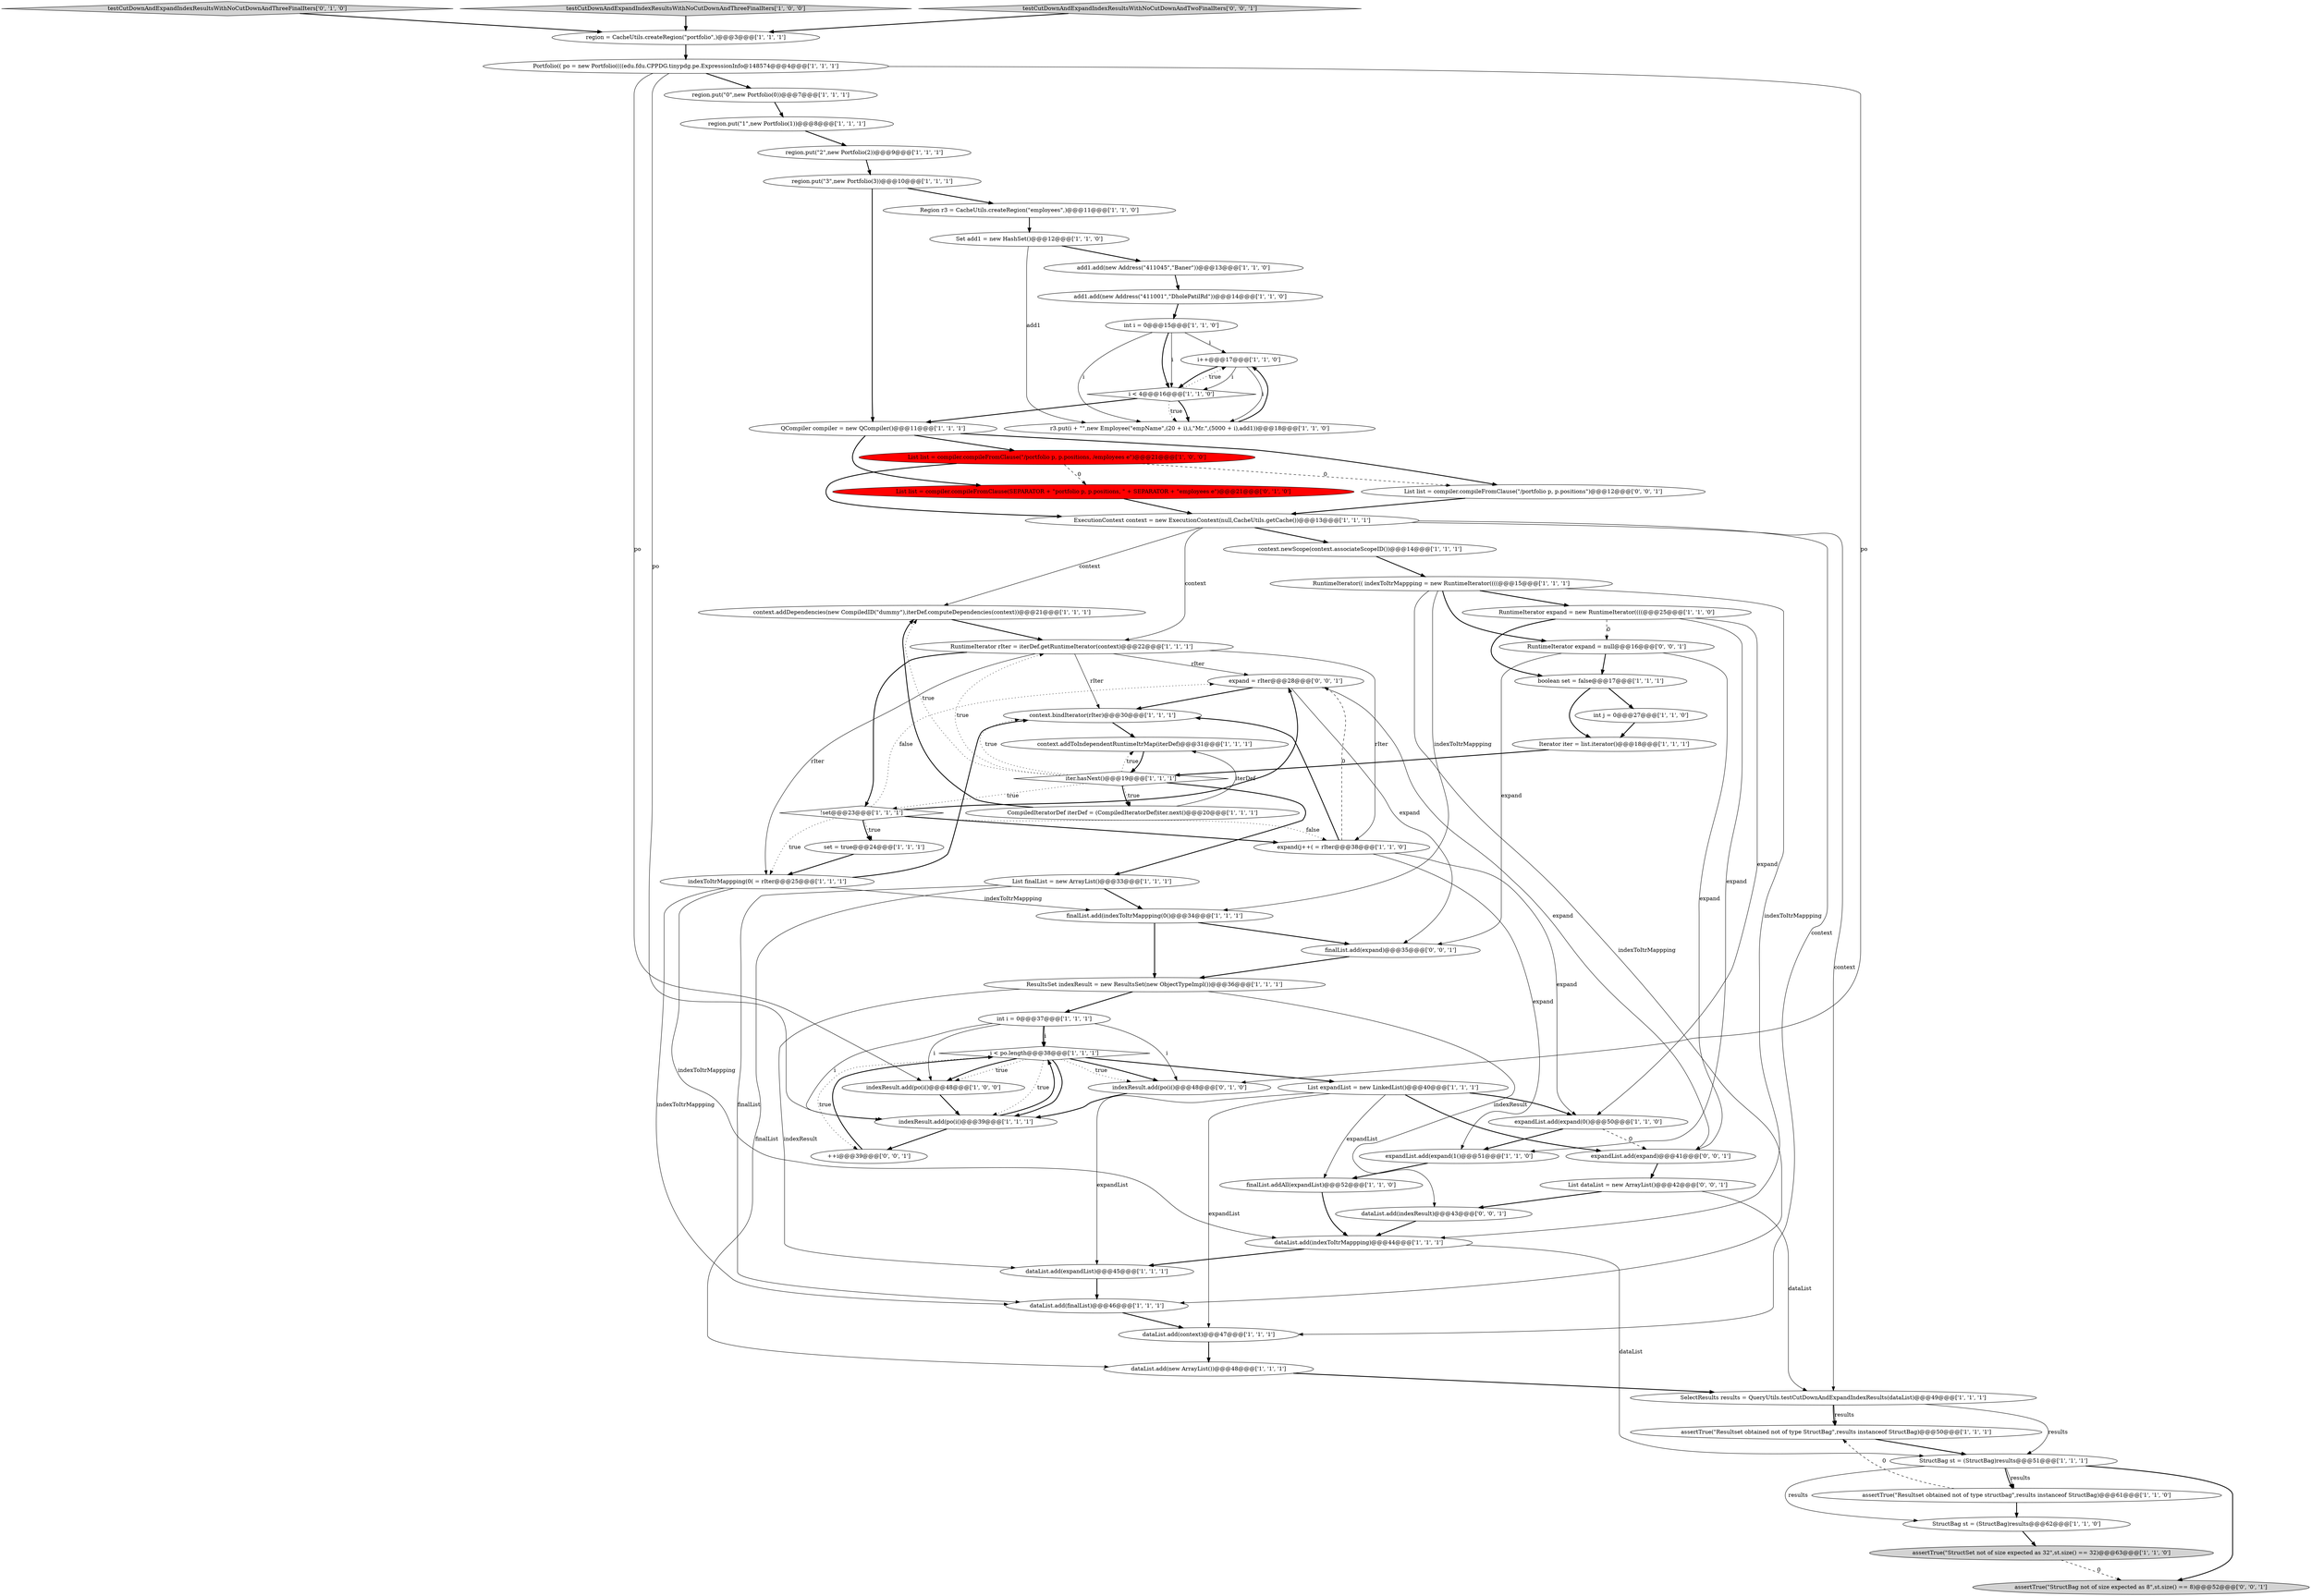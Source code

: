 digraph {
35 [style = filled, label = "i++@@@17@@@['1', '1', '0']", fillcolor = white, shape = ellipse image = "AAA0AAABBB1BBB"];
25 [style = filled, label = "RuntimeIterator(( indexToItrMappping = new RuntimeIterator((((@@@15@@@['1', '1', '1']", fillcolor = white, shape = ellipse image = "AAA0AAABBB1BBB"];
0 [style = filled, label = "assertTrue(\"Resultset obtained not of type structbag\",results instanceof StructBag)@@@61@@@['1', '1', '0']", fillcolor = white, shape = ellipse image = "AAA0AAABBB1BBB"];
51 [style = filled, label = "StructBag st = (StructBag)results@@@62@@@['1', '1', '0']", fillcolor = white, shape = ellipse image = "AAA0AAABBB1BBB"];
13 [style = filled, label = "region.put(\"0\",new Portfolio(0))@@@7@@@['1', '1', '1']", fillcolor = white, shape = ellipse image = "AAA0AAABBB1BBB"];
19 [style = filled, label = "r3.put(i + \"\",new Employee(\"empName\",(20 + i),i,\"Mr.\",(5000 + i),add1))@@@18@@@['1', '1', '0']", fillcolor = white, shape = ellipse image = "AAA0AAABBB1BBB"];
29 [style = filled, label = "context.addDependencies(new CompiledID(\"dummy\"),iterDef.computeDependencies(context))@@@21@@@['1', '1', '1']", fillcolor = white, shape = ellipse image = "AAA0AAABBB1BBB"];
46 [style = filled, label = "i < 4@@@16@@@['1', '1', '0']", fillcolor = white, shape = diamond image = "AAA0AAABBB1BBB"];
31 [style = filled, label = "ResultsSet indexResult = new ResultsSet(new ObjectTypeImpl())@@@36@@@['1', '1', '1']", fillcolor = white, shape = ellipse image = "AAA0AAABBB1BBB"];
26 [style = filled, label = "List finalList = new ArrayList()@@@33@@@['1', '1', '1']", fillcolor = white, shape = ellipse image = "AAA0AAABBB1BBB"];
28 [style = filled, label = "assertTrue(\"StructSet not of size expected as 32\",st.size() == 32)@@@63@@@['1', '1', '0']", fillcolor = lightgray, shape = ellipse image = "AAA0AAABBB1BBB"];
66 [style = filled, label = "expand = rIter@@@28@@@['0', '0', '1']", fillcolor = white, shape = ellipse image = "AAA0AAABBB3BBB"];
44 [style = filled, label = "List expandList = new LinkedList()@@@40@@@['1', '1', '1']", fillcolor = white, shape = ellipse image = "AAA0AAABBB1BBB"];
63 [style = filled, label = "++i@@@39@@@['0', '0', '1']", fillcolor = white, shape = ellipse image = "AAA0AAABBB3BBB"];
37 [style = filled, label = "expandList.add(expand(0()@@@50@@@['1', '1', '0']", fillcolor = white, shape = ellipse image = "AAA0AAABBB1BBB"];
4 [style = filled, label = "int i = 0@@@37@@@['1', '1', '1']", fillcolor = white, shape = ellipse image = "AAA0AAABBB1BBB"];
56 [style = filled, label = "testCutDownAndExpandIndexResultsWithNoCutDownAndThreeFinalIters['0', '1', '0']", fillcolor = lightgray, shape = diamond image = "AAA0AAABBB2BBB"];
60 [style = filled, label = "dataList.add(indexResult)@@@43@@@['0', '0', '1']", fillcolor = white, shape = ellipse image = "AAA0AAABBB3BBB"];
41 [style = filled, label = "SelectResults results = QueryUtils.testCutDownAndExpandIndexResults(dataList)@@@49@@@['1', '1', '1']", fillcolor = white, shape = ellipse image = "AAA0AAABBB1BBB"];
9 [style = filled, label = "set = true@@@24@@@['1', '1', '1']", fillcolor = white, shape = ellipse image = "AAA0AAABBB1BBB"];
5 [style = filled, label = "i < po.length@@@38@@@['1', '1', '1']", fillcolor = white, shape = diamond image = "AAA0AAABBB1BBB"];
53 [style = filled, label = "QCompiler compiler = new QCompiler()@@@11@@@['1', '1', '1']", fillcolor = white, shape = ellipse image = "AAA0AAABBB1BBB"];
57 [style = filled, label = "List list = compiler.compileFromClause(SEPARATOR + \"portfolio p, p.positions, \" + SEPARATOR + \"employees e\")@@@21@@@['0', '1', '0']", fillcolor = red, shape = ellipse image = "AAA1AAABBB2BBB"];
48 [style = filled, label = "!set@@@23@@@['1', '1', '1']", fillcolor = white, shape = diamond image = "AAA0AAABBB1BBB"];
10 [style = filled, label = "testCutDownAndExpandIndexResultsWithNoCutDownAndThreeFinalIters['1', '0', '0']", fillcolor = lightgray, shape = diamond image = "AAA0AAABBB1BBB"];
58 [style = filled, label = "indexResult.add(po(i()@@@48@@@['0', '1', '0']", fillcolor = white, shape = ellipse image = "AAA0AAABBB2BBB"];
3 [style = filled, label = "region.put(\"2\",new Portfolio(2))@@@9@@@['1', '1', '1']", fillcolor = white, shape = ellipse image = "AAA0AAABBB1BBB"];
50 [style = filled, label = "dataList.add(context)@@@47@@@['1', '1', '1']", fillcolor = white, shape = ellipse image = "AAA0AAABBB1BBB"];
47 [style = filled, label = "iter.hasNext()@@@19@@@['1', '1', '1']", fillcolor = white, shape = diamond image = "AAA0AAABBB1BBB"];
15 [style = filled, label = "add1.add(new Address(\"411001\",\"DholePatilRd\"))@@@14@@@['1', '1', '0']", fillcolor = white, shape = ellipse image = "AAA0AAABBB1BBB"];
64 [style = filled, label = "testCutDownAndExpandIndexResultsWithNoCutDownAndTwoFinalIters['0', '0', '1']", fillcolor = lightgray, shape = diamond image = "AAA0AAABBB3BBB"];
1 [style = filled, label = "CompiledIteratorDef iterDef = (CompiledIteratorDef)iter.next()@@@20@@@['1', '1', '1']", fillcolor = white, shape = ellipse image = "AAA0AAABBB1BBB"];
22 [style = filled, label = "int i = 0@@@15@@@['1', '1', '0']", fillcolor = white, shape = ellipse image = "AAA0AAABBB1BBB"];
14 [style = filled, label = "dataList.add(finalList)@@@46@@@['1', '1', '1']", fillcolor = white, shape = ellipse image = "AAA0AAABBB1BBB"];
33 [style = filled, label = "RuntimeIterator expand = new RuntimeIterator((((@@@25@@@['1', '1', '0']", fillcolor = white, shape = ellipse image = "AAA0AAABBB1BBB"];
65 [style = filled, label = "List dataList = new ArrayList()@@@42@@@['0', '0', '1']", fillcolor = white, shape = ellipse image = "AAA0AAABBB3BBB"];
27 [style = filled, label = "add1.add(new Address(\"411045\",\"Baner\"))@@@13@@@['1', '1', '0']", fillcolor = white, shape = ellipse image = "AAA0AAABBB1BBB"];
54 [style = filled, label = "RuntimeIterator rIter = iterDef.getRuntimeIterator(context)@@@22@@@['1', '1', '1']", fillcolor = white, shape = ellipse image = "AAA0AAABBB1BBB"];
55 [style = filled, label = "Region r3 = CacheUtils.createRegion(\"employees\",)@@@11@@@['1', '1', '0']", fillcolor = white, shape = ellipse image = "AAA0AAABBB1BBB"];
42 [style = filled, label = "Portfolio(( po = new Portfolio((((edu.fdu.CPPDG.tinypdg.pe.ExpressionInfo@148574@@@4@@@['1', '1', '1']", fillcolor = white, shape = ellipse image = "AAA0AAABBB1BBB"];
34 [style = filled, label = "context.addToIndependentRuntimeItrMap(iterDef)@@@31@@@['1', '1', '1']", fillcolor = white, shape = ellipse image = "AAA0AAABBB1BBB"];
36 [style = filled, label = "int j = 0@@@27@@@['1', '1', '0']", fillcolor = white, shape = ellipse image = "AAA0AAABBB1BBB"];
52 [style = filled, label = "finalList.addAll(expandList)@@@52@@@['1', '1', '0']", fillcolor = white, shape = ellipse image = "AAA0AAABBB1BBB"];
61 [style = filled, label = "expandList.add(expand)@@@41@@@['0', '0', '1']", fillcolor = white, shape = ellipse image = "AAA0AAABBB3BBB"];
7 [style = filled, label = "Iterator iter = list.iterator()@@@18@@@['1', '1', '1']", fillcolor = white, shape = ellipse image = "AAA0AAABBB1BBB"];
11 [style = filled, label = "region.put(\"1\",new Portfolio(1))@@@8@@@['1', '1', '1']", fillcolor = white, shape = ellipse image = "AAA0AAABBB1BBB"];
68 [style = filled, label = "RuntimeIterator expand = null@@@16@@@['0', '0', '1']", fillcolor = white, shape = ellipse image = "AAA0AAABBB3BBB"];
18 [style = filled, label = "indexResult.add(po(i()@@@48@@@['1', '0', '0']", fillcolor = white, shape = ellipse image = "AAA0AAABBB1BBB"];
24 [style = filled, label = "indexResult.add(po(i()@@@39@@@['1', '1', '1']", fillcolor = white, shape = ellipse image = "AAA0AAABBB1BBB"];
32 [style = filled, label = "dataList.add(expandList)@@@45@@@['1', '1', '1']", fillcolor = white, shape = ellipse image = "AAA0AAABBB1BBB"];
16 [style = filled, label = "dataList.add(new ArrayList())@@@48@@@['1', '1', '1']", fillcolor = white, shape = ellipse image = "AAA0AAABBB1BBB"];
39 [style = filled, label = "context.newScope(context.associateScopeID())@@@14@@@['1', '1', '1']", fillcolor = white, shape = ellipse image = "AAA0AAABBB1BBB"];
21 [style = filled, label = "boolean set = false@@@17@@@['1', '1', '1']", fillcolor = white, shape = ellipse image = "AAA0AAABBB1BBB"];
2 [style = filled, label = "dataList.add(indexToItrMappping)@@@44@@@['1', '1', '1']", fillcolor = white, shape = ellipse image = "AAA0AAABBB1BBB"];
23 [style = filled, label = "context.bindIterator(rIter)@@@30@@@['1', '1', '1']", fillcolor = white, shape = ellipse image = "AAA0AAABBB1BBB"];
43 [style = filled, label = "indexToItrMappping(0( = rIter@@@25@@@['1', '1', '1']", fillcolor = white, shape = ellipse image = "AAA0AAABBB1BBB"];
59 [style = filled, label = "List list = compiler.compileFromClause(\"/portfolio p, p.positions\")@@@12@@@['0', '0', '1']", fillcolor = white, shape = ellipse image = "AAA0AAABBB3BBB"];
17 [style = filled, label = "ExecutionContext context = new ExecutionContext(null,CacheUtils.getCache())@@@13@@@['1', '1', '1']", fillcolor = white, shape = ellipse image = "AAA0AAABBB1BBB"];
62 [style = filled, label = "finalList.add(expand)@@@35@@@['0', '0', '1']", fillcolor = white, shape = ellipse image = "AAA0AAABBB3BBB"];
67 [style = filled, label = "assertTrue(\"StructBag not of size expected as 8\",st.size() == 8)@@@52@@@['0', '0', '1']", fillcolor = lightgray, shape = ellipse image = "AAA0AAABBB3BBB"];
20 [style = filled, label = "expand(j++( = rIter@@@38@@@['1', '1', '0']", fillcolor = white, shape = ellipse image = "AAA0AAABBB1BBB"];
38 [style = filled, label = "region.put(\"3\",new Portfolio(3))@@@10@@@['1', '1', '1']", fillcolor = white, shape = ellipse image = "AAA0AAABBB1BBB"];
30 [style = filled, label = "region = CacheUtils.createRegion(\"portfolio\",)@@@3@@@['1', '1', '1']", fillcolor = white, shape = ellipse image = "AAA0AAABBB1BBB"];
45 [style = filled, label = "expandList.add(expand(1()@@@51@@@['1', '1', '0']", fillcolor = white, shape = ellipse image = "AAA0AAABBB1BBB"];
12 [style = filled, label = "finalList.add(indexToItrMappping(0()@@@34@@@['1', '1', '1']", fillcolor = white, shape = ellipse image = "AAA0AAABBB1BBB"];
40 [style = filled, label = "assertTrue(\"Resultset obtained not of type StructBag\",results instanceof StructBag)@@@50@@@['1', '1', '1']", fillcolor = white, shape = ellipse image = "AAA0AAABBB1BBB"];
49 [style = filled, label = "StructBag st = (StructBag)results@@@51@@@['1', '1', '1']", fillcolor = white, shape = ellipse image = "AAA0AAABBB1BBB"];
8 [style = filled, label = "List list = compiler.compileFromClause(\"/portfolio p, p.positions, /employees e\")@@@21@@@['1', '0', '0']", fillcolor = red, shape = ellipse image = "AAA1AAABBB1BBB"];
6 [style = filled, label = "Set add1 = new HashSet()@@@12@@@['1', '1', '0']", fillcolor = white, shape = ellipse image = "AAA0AAABBB1BBB"];
24->63 [style = bold, label=""];
65->60 [style = bold, label=""];
40->49 [style = bold, label=""];
56->30 [style = bold, label=""];
25->33 [style = bold, label=""];
5->18 [style = dotted, label="true"];
48->20 [style = dotted, label="false"];
33->37 [style = solid, label="expand"];
33->45 [style = solid, label="expand"];
54->20 [style = solid, label="rIter"];
43->14 [style = solid, label="indexToItrMappping"];
47->34 [style = dotted, label="true"];
17->29 [style = solid, label="context"];
44->52 [style = solid, label="expandList"];
49->0 [style = bold, label=""];
3->38 [style = bold, label=""];
9->43 [style = bold, label=""];
43->23 [style = bold, label=""];
27->15 [style = bold, label=""];
68->21 [style = bold, label=""];
16->41 [style = bold, label=""];
41->40 [style = solid, label="results"];
8->59 [style = dashed, label="0"];
5->24 [style = dotted, label="true"];
26->12 [style = bold, label=""];
21->36 [style = bold, label=""];
47->1 [style = dotted, label="true"];
48->9 [style = dotted, label="true"];
47->26 [style = bold, label=""];
6->19 [style = solid, label="add1"];
49->67 [style = bold, label=""];
44->50 [style = solid, label="expandList"];
48->43 [style = dotted, label="true"];
47->54 [style = dotted, label="true"];
2->32 [style = bold, label=""];
38->55 [style = bold, label=""];
68->62 [style = solid, label="expand"];
22->46 [style = bold, label=""];
51->28 [style = bold, label=""];
63->5 [style = bold, label=""];
30->42 [style = bold, label=""];
34->47 [style = bold, label=""];
38->53 [style = bold, label=""];
42->58 [style = solid, label="po"];
17->50 [style = solid, label="context"];
31->4 [style = bold, label=""];
42->24 [style = solid, label="po"];
43->2 [style = solid, label="indexToItrMappping"];
66->62 [style = solid, label="expand"];
42->18 [style = solid, label="po"];
13->11 [style = bold, label=""];
25->2 [style = solid, label="indexToItrMappping"];
24->5 [style = bold, label=""];
8->17 [style = bold, label=""];
54->43 [style = solid, label="rIter"];
22->46 [style = solid, label="i"];
20->45 [style = solid, label="expand"];
20->23 [style = bold, label=""];
48->66 [style = dotted, label="false"];
17->39 [style = bold, label=""];
22->19 [style = solid, label="i"];
44->32 [style = solid, label="expandList"];
25->12 [style = solid, label="indexToItrMappping"];
21->7 [style = bold, label=""];
68->61 [style = solid, label="expand"];
46->19 [style = bold, label=""];
37->45 [style = bold, label=""];
44->37 [style = bold, label=""];
28->67 [style = dashed, label="0"];
39->25 [style = bold, label=""];
45->52 [style = bold, label=""];
26->14 [style = solid, label="finalList"];
12->31 [style = bold, label=""];
35->46 [style = solid, label="i"];
1->34 [style = solid, label="iterDef"];
47->1 [style = bold, label=""];
44->61 [style = bold, label=""];
57->17 [style = bold, label=""];
54->23 [style = solid, label="rIter"];
18->24 [style = bold, label=""];
47->48 [style = dotted, label="true"];
60->2 [style = bold, label=""];
46->35 [style = dotted, label="true"];
61->65 [style = bold, label=""];
12->62 [style = bold, label=""];
4->18 [style = solid, label="i"];
58->24 [style = bold, label=""];
8->57 [style = dashed, label="0"];
22->35 [style = solid, label="i"];
17->54 [style = solid, label="context"];
32->14 [style = bold, label=""];
5->18 [style = bold, label=""];
47->23 [style = dotted, label="true"];
4->5 [style = solid, label="i"];
29->54 [style = bold, label=""];
46->19 [style = dotted, label="true"];
15->22 [style = bold, label=""];
35->19 [style = solid, label="i"];
6->27 [style = bold, label=""];
33->68 [style = dashed, label="0"];
5->63 [style = dotted, label="true"];
5->44 [style = bold, label=""];
11->3 [style = bold, label=""];
41->40 [style = bold, label=""];
47->29 [style = dotted, label="true"];
66->61 [style = solid, label="expand"];
5->24 [style = bold, label=""];
19->35 [style = bold, label=""];
14->50 [style = bold, label=""];
25->68 [style = bold, label=""];
49->51 [style = solid, label="results"];
41->49 [style = solid, label="results"];
55->6 [style = bold, label=""];
53->8 [style = bold, label=""];
5->58 [style = bold, label=""];
64->30 [style = bold, label=""];
1->29 [style = bold, label=""];
4->5 [style = bold, label=""];
10->30 [style = bold, label=""];
54->66 [style = solid, label="rIter"];
48->66 [style = bold, label=""];
59->17 [style = bold, label=""];
49->0 [style = solid, label="results"];
66->23 [style = bold, label=""];
43->12 [style = solid, label="indexToItrMappping"];
65->41 [style = solid, label="dataList"];
42->13 [style = bold, label=""];
7->47 [style = bold, label=""];
53->57 [style = bold, label=""];
26->16 [style = solid, label="finalList"];
5->58 [style = dotted, label="true"];
31->60 [style = solid, label="indexResult"];
46->53 [style = bold, label=""];
50->16 [style = bold, label=""];
20->37 [style = solid, label="expand"];
4->58 [style = solid, label="i"];
48->9 [style = bold, label=""];
54->48 [style = bold, label=""];
20->66 [style = dashed, label="0"];
52->2 [style = bold, label=""];
2->49 [style = solid, label="dataList"];
4->24 [style = solid, label="i"];
62->31 [style = bold, label=""];
53->59 [style = bold, label=""];
31->32 [style = solid, label="indexResult"];
36->7 [style = bold, label=""];
48->20 [style = bold, label=""];
0->51 [style = bold, label=""];
23->34 [style = bold, label=""];
17->41 [style = solid, label="context"];
37->61 [style = dashed, label="0"];
33->21 [style = bold, label=""];
25->14 [style = solid, label="indexToItrMappping"];
0->40 [style = dashed, label="0"];
35->46 [style = bold, label=""];
}
